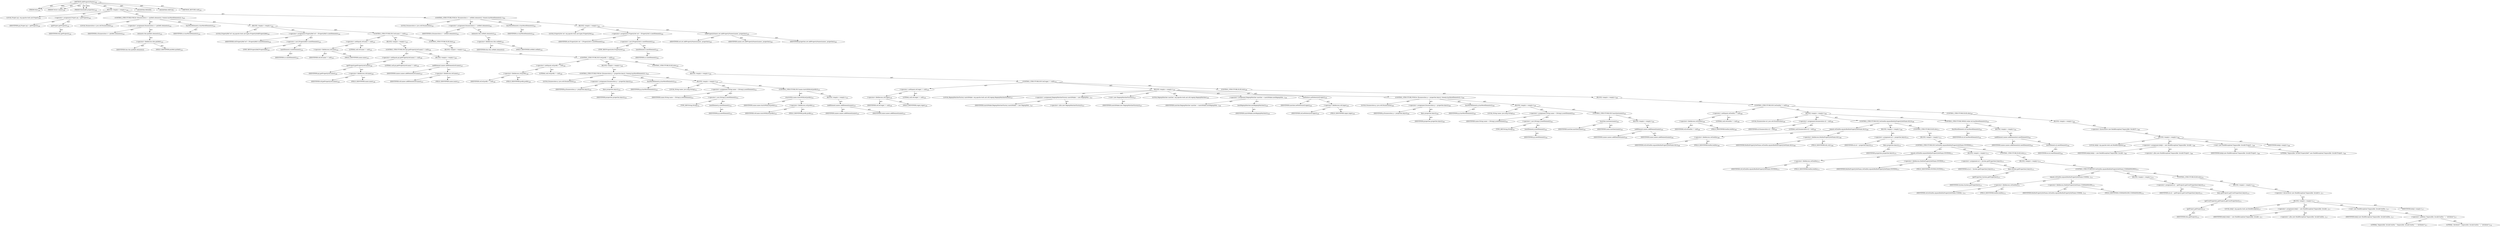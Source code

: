 digraph "addPropertyNames" {  
"111669149715" [label = <(METHOD,addPropertyNames)<SUB>239</SUB>> ]
"115964117008" [label = <(PARAM,this)<SUB>239</SUB>> ]
"115964117031" [label = <(PARAM,Vector names)<SUB>239</SUB>> ]
"115964117032" [label = <(PARAM,Hashtable properties)<SUB>239</SUB>> ]
"25769803810" [label = <(BLOCK,&lt;empty&gt;,&lt;empty&gt;)<SUB>239</SUB>> ]
"94489280531" [label = <(LOCAL,Project prj: org.apache.tools.ant.Project)<SUB>240</SUB>> ]
"30064771221" [label = <(&lt;operator&gt;.assignment,Project prj = getProject())<SUB>240</SUB>> ]
"68719476884" [label = <(IDENTIFIER,prj,Project prj = getProject())<SUB>240</SUB>> ]
"30064771222" [label = <(getProject,getProject())<SUB>240</SUB>> ]
"68719476766" [label = <(IDENTIFIER,this,getProject())<SUB>240</SUB>> ]
"47244640268" [label = <(CONTROL_STRUCTURE,FOR,for (Enumeration e = ptyRefs.elements(); Some(e.hasMoreElements()); ))<SUB>243</SUB>> ]
"94489280532" [label = <(LOCAL,Enumeration e: java.util.Enumeration)<SUB>243</SUB>> ]
"30064771223" [label = <(&lt;operator&gt;.assignment,Enumeration e = ptyRefs.elements())<SUB>243</SUB>> ]
"68719476885" [label = <(IDENTIFIER,e,Enumeration e = ptyRefs.elements())<SUB>243</SUB>> ]
"30064771224" [label = <(elements,this.ptyRefs.elements())<SUB>243</SUB>> ]
"30064771225" [label = <(&lt;operator&gt;.fieldAccess,this.ptyRefs)<SUB>243</SUB>> ]
"68719476886" [label = <(IDENTIFIER,this,this.ptyRefs.elements())> ]
"55834574871" [label = <(FIELD_IDENTIFIER,ptyRefs,ptyRefs)<SUB>243</SUB>> ]
"30064771226" [label = <(hasMoreElements,e.hasMoreElements())<SUB>243</SUB>> ]
"68719476887" [label = <(IDENTIFIER,e,e.hasMoreElements())<SUB>243</SUB>> ]
"25769803811" [label = <(BLOCK,&lt;empty&gt;,&lt;empty&gt;)<SUB>243</SUB>> ]
"94489280533" [label = <(LOCAL,PropertyRef ref: org.apache.tools.ant.types.PropertySet$PropertyRef)<SUB>244</SUB>> ]
"30064771227" [label = <(&lt;operator&gt;.assignment,PropertyRef ref = (PropertyRef) e.nextElement())<SUB>244</SUB>> ]
"68719476888" [label = <(IDENTIFIER,ref,PropertyRef ref = (PropertyRef) e.nextElement())<SUB>244</SUB>> ]
"30064771228" [label = <(&lt;operator&gt;.cast,(PropertyRef) e.nextElement())<SUB>244</SUB>> ]
"180388626433" [label = <(TYPE_REF,PropertyRef,PropertyRef)<SUB>244</SUB>> ]
"30064771229" [label = <(nextElement,e.nextElement())<SUB>244</SUB>> ]
"68719476889" [label = <(IDENTIFIER,e,e.nextElement())<SUB>244</SUB>> ]
"47244640269" [label = <(CONTROL_STRUCTURE,IF,if (ref.name != null))<SUB>245</SUB>> ]
"30064771230" [label = <(&lt;operator&gt;.notEquals,ref.name != null)<SUB>245</SUB>> ]
"30064771231" [label = <(&lt;operator&gt;.fieldAccess,ref.name)<SUB>245</SUB>> ]
"68719476890" [label = <(IDENTIFIER,ref,ref.name != null)<SUB>245</SUB>> ]
"55834574872" [label = <(FIELD_IDENTIFIER,name,name)<SUB>245</SUB>> ]
"90194313239" [label = <(LITERAL,null,ref.name != null)<SUB>245</SUB>> ]
"25769803812" [label = <(BLOCK,&lt;empty&gt;,&lt;empty&gt;)<SUB>245</SUB>> ]
"47244640270" [label = <(CONTROL_STRUCTURE,IF,if (prj.getProperty(ref.name) != null))<SUB>246</SUB>> ]
"30064771232" [label = <(&lt;operator&gt;.notEquals,prj.getProperty(ref.name) != null)<SUB>246</SUB>> ]
"30064771233" [label = <(getProperty,getProperty(ref.name))<SUB>246</SUB>> ]
"68719476891" [label = <(IDENTIFIER,prj,getProperty(ref.name))<SUB>246</SUB>> ]
"30064771234" [label = <(&lt;operator&gt;.fieldAccess,ref.name)<SUB>246</SUB>> ]
"68719476892" [label = <(IDENTIFIER,ref,getProperty(ref.name))<SUB>246</SUB>> ]
"55834574873" [label = <(FIELD_IDENTIFIER,name,name)<SUB>246</SUB>> ]
"90194313240" [label = <(LITERAL,null,prj.getProperty(ref.name) != null)<SUB>246</SUB>> ]
"25769803813" [label = <(BLOCK,&lt;empty&gt;,&lt;empty&gt;)<SUB>246</SUB>> ]
"30064771235" [label = <(addElement,names.addElement(ref.name))<SUB>247</SUB>> ]
"68719476893" [label = <(IDENTIFIER,names,names.addElement(ref.name))<SUB>247</SUB>> ]
"30064771236" [label = <(&lt;operator&gt;.fieldAccess,ref.name)<SUB>247</SUB>> ]
"68719476894" [label = <(IDENTIFIER,ref,names.addElement(ref.name))<SUB>247</SUB>> ]
"55834574874" [label = <(FIELD_IDENTIFIER,name,name)<SUB>247</SUB>> ]
"47244640271" [label = <(CONTROL_STRUCTURE,ELSE,else)<SUB>249</SUB>> ]
"25769803814" [label = <(BLOCK,&lt;empty&gt;,&lt;empty&gt;)<SUB>249</SUB>> ]
"47244640272" [label = <(CONTROL_STRUCTURE,IF,if (ref.prefix != null))<SUB>249</SUB>> ]
"30064771237" [label = <(&lt;operator&gt;.notEquals,ref.prefix != null)<SUB>249</SUB>> ]
"30064771238" [label = <(&lt;operator&gt;.fieldAccess,ref.prefix)<SUB>249</SUB>> ]
"68719476895" [label = <(IDENTIFIER,ref,ref.prefix != null)<SUB>249</SUB>> ]
"55834574875" [label = <(FIELD_IDENTIFIER,prefix,prefix)<SUB>249</SUB>> ]
"90194313241" [label = <(LITERAL,null,ref.prefix != null)<SUB>249</SUB>> ]
"25769803815" [label = <(BLOCK,&lt;empty&gt;,&lt;empty&gt;)<SUB>249</SUB>> ]
"47244640273" [label = <(CONTROL_STRUCTURE,FOR,for (Enumeration p = properties.keys(); Some(p.hasMoreElements()); ))<SUB>250</SUB>> ]
"94489280534" [label = <(LOCAL,Enumeration p: java.util.Enumeration)<SUB>250</SUB>> ]
"30064771239" [label = <(&lt;operator&gt;.assignment,Enumeration p = properties.keys())<SUB>250</SUB>> ]
"68719476896" [label = <(IDENTIFIER,p,Enumeration p = properties.keys())<SUB>250</SUB>> ]
"30064771240" [label = <(keys,properties.keys())<SUB>250</SUB>> ]
"68719476897" [label = <(IDENTIFIER,properties,properties.keys())<SUB>250</SUB>> ]
"30064771241" [label = <(hasMoreElements,p.hasMoreElements())<SUB>250</SUB>> ]
"68719476898" [label = <(IDENTIFIER,p,p.hasMoreElements())<SUB>250</SUB>> ]
"25769803816" [label = <(BLOCK,&lt;empty&gt;,&lt;empty&gt;)<SUB>250</SUB>> ]
"94489280535" [label = <(LOCAL,String name: java.lang.String)<SUB>251</SUB>> ]
"30064771242" [label = <(&lt;operator&gt;.assignment,String name = (String) p.nextElement())<SUB>251</SUB>> ]
"68719476899" [label = <(IDENTIFIER,name,String name = (String) p.nextElement())<SUB>251</SUB>> ]
"30064771243" [label = <(&lt;operator&gt;.cast,(String) p.nextElement())<SUB>251</SUB>> ]
"180388626434" [label = <(TYPE_REF,String,String)<SUB>251</SUB>> ]
"30064771244" [label = <(nextElement,p.nextElement())<SUB>251</SUB>> ]
"68719476900" [label = <(IDENTIFIER,p,p.nextElement())<SUB>251</SUB>> ]
"47244640274" [label = <(CONTROL_STRUCTURE,IF,if (name.startsWith(ref.prefix)))<SUB>252</SUB>> ]
"30064771245" [label = <(startsWith,name.startsWith(ref.prefix))<SUB>252</SUB>> ]
"68719476901" [label = <(IDENTIFIER,name,name.startsWith(ref.prefix))<SUB>252</SUB>> ]
"30064771246" [label = <(&lt;operator&gt;.fieldAccess,ref.prefix)<SUB>252</SUB>> ]
"68719476902" [label = <(IDENTIFIER,ref,name.startsWith(ref.prefix))<SUB>252</SUB>> ]
"55834574876" [label = <(FIELD_IDENTIFIER,prefix,prefix)<SUB>252</SUB>> ]
"25769803817" [label = <(BLOCK,&lt;empty&gt;,&lt;empty&gt;)<SUB>252</SUB>> ]
"30064771247" [label = <(addElement,names.addElement(name))<SUB>253</SUB>> ]
"68719476903" [label = <(IDENTIFIER,names,names.addElement(name))<SUB>253</SUB>> ]
"68719476904" [label = <(IDENTIFIER,name,names.addElement(name))<SUB>253</SUB>> ]
"47244640275" [label = <(CONTROL_STRUCTURE,ELSE,else)<SUB>256</SUB>> ]
"25769803818" [label = <(BLOCK,&lt;empty&gt;,&lt;empty&gt;)<SUB>256</SUB>> ]
"47244640276" [label = <(CONTROL_STRUCTURE,IF,if (ref.regex != null))<SUB>256</SUB>> ]
"30064771248" [label = <(&lt;operator&gt;.notEquals,ref.regex != null)<SUB>256</SUB>> ]
"30064771249" [label = <(&lt;operator&gt;.fieldAccess,ref.regex)<SUB>256</SUB>> ]
"68719476905" [label = <(IDENTIFIER,ref,ref.regex != null)<SUB>256</SUB>> ]
"55834574877" [label = <(FIELD_IDENTIFIER,regex,regex)<SUB>256</SUB>> ]
"90194313242" [label = <(LITERAL,null,ref.regex != null)<SUB>256</SUB>> ]
"25769803819" [label = <(BLOCK,&lt;empty&gt;,&lt;empty&gt;)<SUB>256</SUB>> ]
"94489280536" [label = <(LOCAL,RegexpMatcherFactory matchMaker: org.apache.tools.ant.util.regexp.RegexpMatcherFactory)<SUB>257</SUB>> ]
"30064771250" [label = <(&lt;operator&gt;.assignment,RegexpMatcherFactory matchMaker = new RegexpMat...)<SUB>257</SUB>> ]
"68719476906" [label = <(IDENTIFIER,matchMaker,RegexpMatcherFactory matchMaker = new RegexpMat...)<SUB>257</SUB>> ]
"30064771251" [label = <(&lt;operator&gt;.alloc,new RegexpMatcherFactory())<SUB>257</SUB>> ]
"30064771252" [label = <(&lt;init&gt;,new RegexpMatcherFactory())<SUB>257</SUB>> ]
"68719476907" [label = <(IDENTIFIER,matchMaker,new RegexpMatcherFactory())<SUB>257</SUB>> ]
"94489280537" [label = <(LOCAL,RegexpMatcher matcher: org.apache.tools.ant.util.regexp.RegexpMatcher)<SUB>258</SUB>> ]
"30064771253" [label = <(&lt;operator&gt;.assignment,RegexpMatcher matcher = matchMaker.newRegexpMat...)<SUB>258</SUB>> ]
"68719476908" [label = <(IDENTIFIER,matcher,RegexpMatcher matcher = matchMaker.newRegexpMat...)<SUB>258</SUB>> ]
"30064771254" [label = <(newRegexpMatcher,newRegexpMatcher())<SUB>258</SUB>> ]
"68719476909" [label = <(IDENTIFIER,matchMaker,newRegexpMatcher())<SUB>258</SUB>> ]
"30064771255" [label = <(setPattern,setPattern(ref.regex))<SUB>259</SUB>> ]
"68719476910" [label = <(IDENTIFIER,matcher,setPattern(ref.regex))<SUB>259</SUB>> ]
"30064771256" [label = <(&lt;operator&gt;.fieldAccess,ref.regex)<SUB>259</SUB>> ]
"68719476911" [label = <(IDENTIFIER,ref,setPattern(ref.regex))<SUB>259</SUB>> ]
"55834574878" [label = <(FIELD_IDENTIFIER,regex,regex)<SUB>259</SUB>> ]
"47244640277" [label = <(CONTROL_STRUCTURE,FOR,for (Enumeration p = properties.keys(); Some(p.hasMoreElements()); ))<SUB>260</SUB>> ]
"94489280538" [label = <(LOCAL,Enumeration p: java.util.Enumeration)<SUB>260</SUB>> ]
"30064771257" [label = <(&lt;operator&gt;.assignment,Enumeration p = properties.keys())<SUB>260</SUB>> ]
"68719476912" [label = <(IDENTIFIER,p,Enumeration p = properties.keys())<SUB>260</SUB>> ]
"30064771258" [label = <(keys,properties.keys())<SUB>260</SUB>> ]
"68719476913" [label = <(IDENTIFIER,properties,properties.keys())<SUB>260</SUB>> ]
"30064771259" [label = <(hasMoreElements,p.hasMoreElements())<SUB>260</SUB>> ]
"68719476914" [label = <(IDENTIFIER,p,p.hasMoreElements())<SUB>260</SUB>> ]
"25769803820" [label = <(BLOCK,&lt;empty&gt;,&lt;empty&gt;)<SUB>260</SUB>> ]
"94489280539" [label = <(LOCAL,String name: java.lang.String)<SUB>261</SUB>> ]
"30064771260" [label = <(&lt;operator&gt;.assignment,String name = (String) p.nextElement())<SUB>261</SUB>> ]
"68719476915" [label = <(IDENTIFIER,name,String name = (String) p.nextElement())<SUB>261</SUB>> ]
"30064771261" [label = <(&lt;operator&gt;.cast,(String) p.nextElement())<SUB>261</SUB>> ]
"180388626435" [label = <(TYPE_REF,String,String)<SUB>261</SUB>> ]
"30064771262" [label = <(nextElement,p.nextElement())<SUB>261</SUB>> ]
"68719476916" [label = <(IDENTIFIER,p,p.nextElement())<SUB>261</SUB>> ]
"47244640278" [label = <(CONTROL_STRUCTURE,IF,if (matches(name)))<SUB>262</SUB>> ]
"30064771263" [label = <(matches,matches(name))<SUB>262</SUB>> ]
"68719476917" [label = <(IDENTIFIER,matcher,matches(name))<SUB>262</SUB>> ]
"68719476918" [label = <(IDENTIFIER,name,matches(name))<SUB>262</SUB>> ]
"25769803821" [label = <(BLOCK,&lt;empty&gt;,&lt;empty&gt;)<SUB>262</SUB>> ]
"30064771264" [label = <(addElement,names.addElement(name))<SUB>263</SUB>> ]
"68719476919" [label = <(IDENTIFIER,names,names.addElement(name))<SUB>263</SUB>> ]
"68719476920" [label = <(IDENTIFIER,name,names.addElement(name))<SUB>263</SUB>> ]
"47244640279" [label = <(CONTROL_STRUCTURE,ELSE,else)<SUB>266</SUB>> ]
"25769803822" [label = <(BLOCK,&lt;empty&gt;,&lt;empty&gt;)<SUB>266</SUB>> ]
"47244640280" [label = <(CONTROL_STRUCTURE,IF,if (ref.builtin != null))<SUB>266</SUB>> ]
"30064771265" [label = <(&lt;operator&gt;.notEquals,ref.builtin != null)<SUB>266</SUB>> ]
"30064771266" [label = <(&lt;operator&gt;.fieldAccess,ref.builtin)<SUB>266</SUB>> ]
"68719476921" [label = <(IDENTIFIER,ref,ref.builtin != null)<SUB>266</SUB>> ]
"55834574879" [label = <(FIELD_IDENTIFIER,builtin,builtin)<SUB>266</SUB>> ]
"90194313243" [label = <(LITERAL,null,ref.builtin != null)<SUB>266</SUB>> ]
"25769803823" [label = <(BLOCK,&lt;empty&gt;,&lt;empty&gt;)<SUB>266</SUB>> ]
"94489280540" [label = <(LOCAL,Enumeration e2: java.util.Enumeration)<SUB>268</SUB>> ]
"30064771267" [label = <(&lt;operator&gt;.assignment,Enumeration e2 = null)<SUB>268</SUB>> ]
"68719476922" [label = <(IDENTIFIER,e2,Enumeration e2 = null)<SUB>268</SUB>> ]
"90194313244" [label = <(LITERAL,null,Enumeration e2 = null)<SUB>268</SUB>> ]
"47244640281" [label = <(CONTROL_STRUCTURE,IF,if (ref.builtin.equals(BuiltinPropertySetName.ALL)))<SUB>269</SUB>> ]
"30064771268" [label = <(equals,ref.builtin.equals(BuiltinPropertySetName.ALL))<SUB>269</SUB>> ]
"30064771269" [label = <(&lt;operator&gt;.fieldAccess,ref.builtin)<SUB>269</SUB>> ]
"68719476923" [label = <(IDENTIFIER,ref,ref.builtin.equals(BuiltinPropertySetName.ALL))<SUB>269</SUB>> ]
"55834574880" [label = <(FIELD_IDENTIFIER,builtin,builtin)<SUB>269</SUB>> ]
"30064771270" [label = <(&lt;operator&gt;.fieldAccess,BuiltinPropertySetName.ALL)<SUB>269</SUB>> ]
"68719476924" [label = <(IDENTIFIER,BuiltinPropertySetName,ref.builtin.equals(BuiltinPropertySetName.ALL))<SUB>269</SUB>> ]
"55834574881" [label = <(FIELD_IDENTIFIER,ALL,ALL)<SUB>269</SUB>> ]
"25769803824" [label = <(BLOCK,&lt;empty&gt;,&lt;empty&gt;)<SUB>269</SUB>> ]
"30064771271" [label = <(&lt;operator&gt;.assignment,e2 = properties.keys())<SUB>270</SUB>> ]
"68719476925" [label = <(IDENTIFIER,e2,e2 = properties.keys())<SUB>270</SUB>> ]
"30064771272" [label = <(keys,properties.keys())<SUB>270</SUB>> ]
"68719476926" [label = <(IDENTIFIER,properties,properties.keys())<SUB>270</SUB>> ]
"47244640282" [label = <(CONTROL_STRUCTURE,ELSE,else)<SUB>271</SUB>> ]
"25769803825" [label = <(BLOCK,&lt;empty&gt;,&lt;empty&gt;)<SUB>271</SUB>> ]
"47244640283" [label = <(CONTROL_STRUCTURE,IF,if (ref.builtin.equals(BuiltinPropertySetName.SYSTEM)))<SUB>271</SUB>> ]
"30064771273" [label = <(equals,ref.builtin.equals(BuiltinPropertySetName.SYSTEM))<SUB>271</SUB>> ]
"30064771274" [label = <(&lt;operator&gt;.fieldAccess,ref.builtin)<SUB>271</SUB>> ]
"68719476927" [label = <(IDENTIFIER,ref,ref.builtin.equals(BuiltinPropertySetName.SYSTEM))<SUB>271</SUB>> ]
"55834574882" [label = <(FIELD_IDENTIFIER,builtin,builtin)<SUB>271</SUB>> ]
"30064771275" [label = <(&lt;operator&gt;.fieldAccess,BuiltinPropertySetName.SYSTEM)<SUB>271</SUB>> ]
"68719476928" [label = <(IDENTIFIER,BuiltinPropertySetName,ref.builtin.equals(BuiltinPropertySetName.SYSTEM))<SUB>271</SUB>> ]
"55834574883" [label = <(FIELD_IDENTIFIER,SYSTEM,SYSTEM)<SUB>271</SUB>> ]
"25769803826" [label = <(BLOCK,&lt;empty&gt;,&lt;empty&gt;)<SUB>271</SUB>> ]
"30064771276" [label = <(&lt;operator&gt;.assignment,e2 = System.getProperties().keys())<SUB>272</SUB>> ]
"68719476929" [label = <(IDENTIFIER,e2,e2 = System.getProperties().keys())<SUB>272</SUB>> ]
"30064771277" [label = <(keys,System.getProperties().keys())<SUB>272</SUB>> ]
"30064771278" [label = <(getProperties,System.getProperties())<SUB>272</SUB>> ]
"68719476930" [label = <(IDENTIFIER,System,System.getProperties())<SUB>272</SUB>> ]
"47244640284" [label = <(CONTROL_STRUCTURE,ELSE,else)<SUB>273</SUB>> ]
"25769803827" [label = <(BLOCK,&lt;empty&gt;,&lt;empty&gt;)<SUB>273</SUB>> ]
"47244640285" [label = <(CONTROL_STRUCTURE,IF,if (ref.builtin.equals(BuiltinPropertySetName.COMMANDLINE)))<SUB>273</SUB>> ]
"30064771279" [label = <(equals,ref.builtin.equals(BuiltinPropertySetName.COMMA...)<SUB>273</SUB>> ]
"30064771280" [label = <(&lt;operator&gt;.fieldAccess,ref.builtin)<SUB>273</SUB>> ]
"68719476931" [label = <(IDENTIFIER,ref,ref.builtin.equals(BuiltinPropertySetName.COMMA...)<SUB>273</SUB>> ]
"55834574884" [label = <(FIELD_IDENTIFIER,builtin,builtin)<SUB>273</SUB>> ]
"30064771281" [label = <(&lt;operator&gt;.fieldAccess,BuiltinPropertySetName.COMMANDLINE)<SUB>273</SUB>> ]
"68719476932" [label = <(IDENTIFIER,BuiltinPropertySetName,ref.builtin.equals(BuiltinPropertySetName.COMMA...)<SUB>273</SUB>> ]
"55834574885" [label = <(FIELD_IDENTIFIER,COMMANDLINE,COMMANDLINE)<SUB>274</SUB>> ]
"25769803828" [label = <(BLOCK,&lt;empty&gt;,&lt;empty&gt;)<SUB>274</SUB>> ]
"30064771282" [label = <(&lt;operator&gt;.assignment,e2 = getProject().getUserProperties().keys())<SUB>275</SUB>> ]
"68719476933" [label = <(IDENTIFIER,e2,e2 = getProject().getUserProperties().keys())<SUB>275</SUB>> ]
"30064771283" [label = <(keys,getProject().getUserProperties().keys())<SUB>275</SUB>> ]
"30064771284" [label = <(getUserProperties,getProject().getUserProperties())<SUB>275</SUB>> ]
"30064771285" [label = <(getProject,getProject())<SUB>275</SUB>> ]
"68719476767" [label = <(IDENTIFIER,this,getProject())<SUB>275</SUB>> ]
"47244640286" [label = <(CONTROL_STRUCTURE,ELSE,else)<SUB>276</SUB>> ]
"25769803829" [label = <(BLOCK,&lt;empty&gt;,&lt;empty&gt;)<SUB>276</SUB>> ]
"30064771286" [label = <(&lt;operator&gt;.throw,throw new BuildException(&quot;Impossible: Invalid b...)<SUB>277</SUB>> ]
"25769803830" [label = <(BLOCK,&lt;empty&gt;,&lt;empty&gt;)<SUB>277</SUB>> ]
"94489280541" [label = <(LOCAL,$obj3: org.apache.tools.ant.BuildException)<SUB>277</SUB>> ]
"30064771287" [label = <(&lt;operator&gt;.assignment,$obj3 = new BuildException(&quot;Impossible: Invalid...)<SUB>277</SUB>> ]
"68719476934" [label = <(IDENTIFIER,$obj3,$obj3 = new BuildException(&quot;Impossible: Invalid...)<SUB>277</SUB>> ]
"30064771288" [label = <(&lt;operator&gt;.alloc,new BuildException(&quot;Impossible: Invalid builtin...)<SUB>277</SUB>> ]
"30064771289" [label = <(&lt;init&gt;,new BuildException(&quot;Impossible: Invalid builtin...)<SUB>277</SUB>> ]
"68719476935" [label = <(IDENTIFIER,$obj3,new BuildException(&quot;Impossible: Invalid builtin...)<SUB>277</SUB>> ]
"30064771290" [label = <(&lt;operator&gt;.addition,&quot;Impossible: Invalid builtin &quot; + &quot;attribute!&quot;)<SUB>277</SUB>> ]
"90194313245" [label = <(LITERAL,&quot;Impossible: Invalid builtin &quot;,&quot;Impossible: Invalid builtin &quot; + &quot;attribute!&quot;)<SUB>277</SUB>> ]
"90194313246" [label = <(LITERAL,&quot;attribute!&quot;,&quot;Impossible: Invalid builtin &quot; + &quot;attribute!&quot;)<SUB>278</SUB>> ]
"68719476936" [label = <(IDENTIFIER,$obj3,&lt;empty&gt;)<SUB>277</SUB>> ]
"47244640287" [label = <(CONTROL_STRUCTURE,WHILE,while (e2.hasMoreElements()))<SUB>281</SUB>> ]
"30064771291" [label = <(hasMoreElements,e2.hasMoreElements())<SUB>281</SUB>> ]
"68719476937" [label = <(IDENTIFIER,e2,e2.hasMoreElements())<SUB>281</SUB>> ]
"25769803831" [label = <(BLOCK,&lt;empty&gt;,&lt;empty&gt;)<SUB>281</SUB>> ]
"30064771292" [label = <(addElement,names.addElement(e2.nextElement()))<SUB>282</SUB>> ]
"68719476938" [label = <(IDENTIFIER,names,names.addElement(e2.nextElement()))<SUB>282</SUB>> ]
"30064771293" [label = <(nextElement,e2.nextElement())<SUB>282</SUB>> ]
"68719476939" [label = <(IDENTIFIER,e2,e2.nextElement())<SUB>282</SUB>> ]
"47244640288" [label = <(CONTROL_STRUCTURE,ELSE,else)<SUB>285</SUB>> ]
"25769803832" [label = <(BLOCK,&lt;empty&gt;,&lt;empty&gt;)<SUB>285</SUB>> ]
"30064771294" [label = <(&lt;operator&gt;.throw,throw new BuildException(&quot;Impossible: Invalid P...)<SUB>286</SUB>> ]
"25769803833" [label = <(BLOCK,&lt;empty&gt;,&lt;empty&gt;)<SUB>286</SUB>> ]
"94489280542" [label = <(LOCAL,$obj4: org.apache.tools.ant.BuildException)<SUB>286</SUB>> ]
"30064771295" [label = <(&lt;operator&gt;.assignment,$obj4 = new BuildException(&quot;Impossible: Invalid...)<SUB>286</SUB>> ]
"68719476940" [label = <(IDENTIFIER,$obj4,$obj4 = new BuildException(&quot;Impossible: Invalid...)<SUB>286</SUB>> ]
"30064771296" [label = <(&lt;operator&gt;.alloc,new BuildException(&quot;Impossible: Invalid Propert...)<SUB>286</SUB>> ]
"30064771297" [label = <(&lt;init&gt;,new BuildException(&quot;Impossible: Invalid Propert...)<SUB>286</SUB>> ]
"68719476941" [label = <(IDENTIFIER,$obj4,new BuildException(&quot;Impossible: Invalid Propert...)<SUB>286</SUB>> ]
"90194313247" [label = <(LITERAL,&quot;Impossible: Invalid PropertyRef!&quot;,new BuildException(&quot;Impossible: Invalid Propert...)<SUB>286</SUB>> ]
"68719476942" [label = <(IDENTIFIER,$obj4,&lt;empty&gt;)<SUB>286</SUB>> ]
"47244640289" [label = <(CONTROL_STRUCTURE,FOR,for (Enumeration e = setRefs.elements(); Some(e.hasMoreElements()); ))<SUB>291</SUB>> ]
"94489280543" [label = <(LOCAL,Enumeration e: java.util.Enumeration)<SUB>291</SUB>> ]
"30064771298" [label = <(&lt;operator&gt;.assignment,Enumeration e = setRefs.elements())<SUB>291</SUB>> ]
"68719476943" [label = <(IDENTIFIER,e,Enumeration e = setRefs.elements())<SUB>291</SUB>> ]
"30064771299" [label = <(elements,this.setRefs.elements())<SUB>291</SUB>> ]
"30064771300" [label = <(&lt;operator&gt;.fieldAccess,this.setRefs)<SUB>291</SUB>> ]
"68719476944" [label = <(IDENTIFIER,this,this.setRefs.elements())> ]
"55834574886" [label = <(FIELD_IDENTIFIER,setRefs,setRefs)<SUB>291</SUB>> ]
"30064771301" [label = <(hasMoreElements,e.hasMoreElements())<SUB>291</SUB>> ]
"68719476945" [label = <(IDENTIFIER,e,e.hasMoreElements())<SUB>291</SUB>> ]
"25769803834" [label = <(BLOCK,&lt;empty&gt;,&lt;empty&gt;)<SUB>291</SUB>> ]
"94489280544" [label = <(LOCAL,PropertySet set: org.apache.tools.ant.types.PropertySet)<SUB>292</SUB>> ]
"30064771302" [label = <(&lt;operator&gt;.assignment,PropertySet set = (PropertySet) e.nextElement())<SUB>292</SUB>> ]
"68719476946" [label = <(IDENTIFIER,set,PropertySet set = (PropertySet) e.nextElement())<SUB>292</SUB>> ]
"30064771303" [label = <(&lt;operator&gt;.cast,(PropertySet) e.nextElement())<SUB>292</SUB>> ]
"180388626436" [label = <(TYPE_REF,PropertySet,PropertySet)<SUB>292</SUB>> ]
"30064771304" [label = <(nextElement,e.nextElement())<SUB>292</SUB>> ]
"68719476947" [label = <(IDENTIFIER,e,e.nextElement())<SUB>292</SUB>> ]
"30064771305" [label = <(addPropertyNames,set.addPropertyNames(names, properties))<SUB>293</SUB>> ]
"68719476948" [label = <(IDENTIFIER,set,set.addPropertyNames(names, properties))<SUB>293</SUB>> ]
"68719476949" [label = <(IDENTIFIER,names,set.addPropertyNames(names, properties))<SUB>293</SUB>> ]
"68719476950" [label = <(IDENTIFIER,properties,set.addPropertyNames(names, properties))<SUB>293</SUB>> ]
"133143986225" [label = <(MODIFIER,PRIVATE)> ]
"133143986226" [label = <(MODIFIER,VIRTUAL)> ]
"128849018899" [label = <(METHOD_RETURN,void)<SUB>239</SUB>> ]
  "111669149715" -> "115964117008"  [ label = "AST: "] 
  "111669149715" -> "115964117031"  [ label = "AST: "] 
  "111669149715" -> "115964117032"  [ label = "AST: "] 
  "111669149715" -> "25769803810"  [ label = "AST: "] 
  "111669149715" -> "133143986225"  [ label = "AST: "] 
  "111669149715" -> "133143986226"  [ label = "AST: "] 
  "111669149715" -> "128849018899"  [ label = "AST: "] 
  "25769803810" -> "94489280531"  [ label = "AST: "] 
  "25769803810" -> "30064771221"  [ label = "AST: "] 
  "25769803810" -> "47244640268"  [ label = "AST: "] 
  "25769803810" -> "47244640289"  [ label = "AST: "] 
  "30064771221" -> "68719476884"  [ label = "AST: "] 
  "30064771221" -> "30064771222"  [ label = "AST: "] 
  "30064771222" -> "68719476766"  [ label = "AST: "] 
  "47244640268" -> "94489280532"  [ label = "AST: "] 
  "47244640268" -> "30064771223"  [ label = "AST: "] 
  "47244640268" -> "30064771226"  [ label = "AST: "] 
  "47244640268" -> "25769803811"  [ label = "AST: "] 
  "30064771223" -> "68719476885"  [ label = "AST: "] 
  "30064771223" -> "30064771224"  [ label = "AST: "] 
  "30064771224" -> "30064771225"  [ label = "AST: "] 
  "30064771225" -> "68719476886"  [ label = "AST: "] 
  "30064771225" -> "55834574871"  [ label = "AST: "] 
  "30064771226" -> "68719476887"  [ label = "AST: "] 
  "25769803811" -> "94489280533"  [ label = "AST: "] 
  "25769803811" -> "30064771227"  [ label = "AST: "] 
  "25769803811" -> "47244640269"  [ label = "AST: "] 
  "30064771227" -> "68719476888"  [ label = "AST: "] 
  "30064771227" -> "30064771228"  [ label = "AST: "] 
  "30064771228" -> "180388626433"  [ label = "AST: "] 
  "30064771228" -> "30064771229"  [ label = "AST: "] 
  "30064771229" -> "68719476889"  [ label = "AST: "] 
  "47244640269" -> "30064771230"  [ label = "AST: "] 
  "47244640269" -> "25769803812"  [ label = "AST: "] 
  "47244640269" -> "47244640271"  [ label = "AST: "] 
  "30064771230" -> "30064771231"  [ label = "AST: "] 
  "30064771230" -> "90194313239"  [ label = "AST: "] 
  "30064771231" -> "68719476890"  [ label = "AST: "] 
  "30064771231" -> "55834574872"  [ label = "AST: "] 
  "25769803812" -> "47244640270"  [ label = "AST: "] 
  "47244640270" -> "30064771232"  [ label = "AST: "] 
  "47244640270" -> "25769803813"  [ label = "AST: "] 
  "30064771232" -> "30064771233"  [ label = "AST: "] 
  "30064771232" -> "90194313240"  [ label = "AST: "] 
  "30064771233" -> "68719476891"  [ label = "AST: "] 
  "30064771233" -> "30064771234"  [ label = "AST: "] 
  "30064771234" -> "68719476892"  [ label = "AST: "] 
  "30064771234" -> "55834574873"  [ label = "AST: "] 
  "25769803813" -> "30064771235"  [ label = "AST: "] 
  "30064771235" -> "68719476893"  [ label = "AST: "] 
  "30064771235" -> "30064771236"  [ label = "AST: "] 
  "30064771236" -> "68719476894"  [ label = "AST: "] 
  "30064771236" -> "55834574874"  [ label = "AST: "] 
  "47244640271" -> "25769803814"  [ label = "AST: "] 
  "25769803814" -> "47244640272"  [ label = "AST: "] 
  "47244640272" -> "30064771237"  [ label = "AST: "] 
  "47244640272" -> "25769803815"  [ label = "AST: "] 
  "47244640272" -> "47244640275"  [ label = "AST: "] 
  "30064771237" -> "30064771238"  [ label = "AST: "] 
  "30064771237" -> "90194313241"  [ label = "AST: "] 
  "30064771238" -> "68719476895"  [ label = "AST: "] 
  "30064771238" -> "55834574875"  [ label = "AST: "] 
  "25769803815" -> "47244640273"  [ label = "AST: "] 
  "47244640273" -> "94489280534"  [ label = "AST: "] 
  "47244640273" -> "30064771239"  [ label = "AST: "] 
  "47244640273" -> "30064771241"  [ label = "AST: "] 
  "47244640273" -> "25769803816"  [ label = "AST: "] 
  "30064771239" -> "68719476896"  [ label = "AST: "] 
  "30064771239" -> "30064771240"  [ label = "AST: "] 
  "30064771240" -> "68719476897"  [ label = "AST: "] 
  "30064771241" -> "68719476898"  [ label = "AST: "] 
  "25769803816" -> "94489280535"  [ label = "AST: "] 
  "25769803816" -> "30064771242"  [ label = "AST: "] 
  "25769803816" -> "47244640274"  [ label = "AST: "] 
  "30064771242" -> "68719476899"  [ label = "AST: "] 
  "30064771242" -> "30064771243"  [ label = "AST: "] 
  "30064771243" -> "180388626434"  [ label = "AST: "] 
  "30064771243" -> "30064771244"  [ label = "AST: "] 
  "30064771244" -> "68719476900"  [ label = "AST: "] 
  "47244640274" -> "30064771245"  [ label = "AST: "] 
  "47244640274" -> "25769803817"  [ label = "AST: "] 
  "30064771245" -> "68719476901"  [ label = "AST: "] 
  "30064771245" -> "30064771246"  [ label = "AST: "] 
  "30064771246" -> "68719476902"  [ label = "AST: "] 
  "30064771246" -> "55834574876"  [ label = "AST: "] 
  "25769803817" -> "30064771247"  [ label = "AST: "] 
  "30064771247" -> "68719476903"  [ label = "AST: "] 
  "30064771247" -> "68719476904"  [ label = "AST: "] 
  "47244640275" -> "25769803818"  [ label = "AST: "] 
  "25769803818" -> "47244640276"  [ label = "AST: "] 
  "47244640276" -> "30064771248"  [ label = "AST: "] 
  "47244640276" -> "25769803819"  [ label = "AST: "] 
  "47244640276" -> "47244640279"  [ label = "AST: "] 
  "30064771248" -> "30064771249"  [ label = "AST: "] 
  "30064771248" -> "90194313242"  [ label = "AST: "] 
  "30064771249" -> "68719476905"  [ label = "AST: "] 
  "30064771249" -> "55834574877"  [ label = "AST: "] 
  "25769803819" -> "94489280536"  [ label = "AST: "] 
  "25769803819" -> "30064771250"  [ label = "AST: "] 
  "25769803819" -> "30064771252"  [ label = "AST: "] 
  "25769803819" -> "94489280537"  [ label = "AST: "] 
  "25769803819" -> "30064771253"  [ label = "AST: "] 
  "25769803819" -> "30064771255"  [ label = "AST: "] 
  "25769803819" -> "47244640277"  [ label = "AST: "] 
  "30064771250" -> "68719476906"  [ label = "AST: "] 
  "30064771250" -> "30064771251"  [ label = "AST: "] 
  "30064771252" -> "68719476907"  [ label = "AST: "] 
  "30064771253" -> "68719476908"  [ label = "AST: "] 
  "30064771253" -> "30064771254"  [ label = "AST: "] 
  "30064771254" -> "68719476909"  [ label = "AST: "] 
  "30064771255" -> "68719476910"  [ label = "AST: "] 
  "30064771255" -> "30064771256"  [ label = "AST: "] 
  "30064771256" -> "68719476911"  [ label = "AST: "] 
  "30064771256" -> "55834574878"  [ label = "AST: "] 
  "47244640277" -> "94489280538"  [ label = "AST: "] 
  "47244640277" -> "30064771257"  [ label = "AST: "] 
  "47244640277" -> "30064771259"  [ label = "AST: "] 
  "47244640277" -> "25769803820"  [ label = "AST: "] 
  "30064771257" -> "68719476912"  [ label = "AST: "] 
  "30064771257" -> "30064771258"  [ label = "AST: "] 
  "30064771258" -> "68719476913"  [ label = "AST: "] 
  "30064771259" -> "68719476914"  [ label = "AST: "] 
  "25769803820" -> "94489280539"  [ label = "AST: "] 
  "25769803820" -> "30064771260"  [ label = "AST: "] 
  "25769803820" -> "47244640278"  [ label = "AST: "] 
  "30064771260" -> "68719476915"  [ label = "AST: "] 
  "30064771260" -> "30064771261"  [ label = "AST: "] 
  "30064771261" -> "180388626435"  [ label = "AST: "] 
  "30064771261" -> "30064771262"  [ label = "AST: "] 
  "30064771262" -> "68719476916"  [ label = "AST: "] 
  "47244640278" -> "30064771263"  [ label = "AST: "] 
  "47244640278" -> "25769803821"  [ label = "AST: "] 
  "30064771263" -> "68719476917"  [ label = "AST: "] 
  "30064771263" -> "68719476918"  [ label = "AST: "] 
  "25769803821" -> "30064771264"  [ label = "AST: "] 
  "30064771264" -> "68719476919"  [ label = "AST: "] 
  "30064771264" -> "68719476920"  [ label = "AST: "] 
  "47244640279" -> "25769803822"  [ label = "AST: "] 
  "25769803822" -> "47244640280"  [ label = "AST: "] 
  "47244640280" -> "30064771265"  [ label = "AST: "] 
  "47244640280" -> "25769803823"  [ label = "AST: "] 
  "47244640280" -> "47244640288"  [ label = "AST: "] 
  "30064771265" -> "30064771266"  [ label = "AST: "] 
  "30064771265" -> "90194313243"  [ label = "AST: "] 
  "30064771266" -> "68719476921"  [ label = "AST: "] 
  "30064771266" -> "55834574879"  [ label = "AST: "] 
  "25769803823" -> "94489280540"  [ label = "AST: "] 
  "25769803823" -> "30064771267"  [ label = "AST: "] 
  "25769803823" -> "47244640281"  [ label = "AST: "] 
  "25769803823" -> "47244640287"  [ label = "AST: "] 
  "30064771267" -> "68719476922"  [ label = "AST: "] 
  "30064771267" -> "90194313244"  [ label = "AST: "] 
  "47244640281" -> "30064771268"  [ label = "AST: "] 
  "47244640281" -> "25769803824"  [ label = "AST: "] 
  "47244640281" -> "47244640282"  [ label = "AST: "] 
  "30064771268" -> "30064771269"  [ label = "AST: "] 
  "30064771268" -> "30064771270"  [ label = "AST: "] 
  "30064771269" -> "68719476923"  [ label = "AST: "] 
  "30064771269" -> "55834574880"  [ label = "AST: "] 
  "30064771270" -> "68719476924"  [ label = "AST: "] 
  "30064771270" -> "55834574881"  [ label = "AST: "] 
  "25769803824" -> "30064771271"  [ label = "AST: "] 
  "30064771271" -> "68719476925"  [ label = "AST: "] 
  "30064771271" -> "30064771272"  [ label = "AST: "] 
  "30064771272" -> "68719476926"  [ label = "AST: "] 
  "47244640282" -> "25769803825"  [ label = "AST: "] 
  "25769803825" -> "47244640283"  [ label = "AST: "] 
  "47244640283" -> "30064771273"  [ label = "AST: "] 
  "47244640283" -> "25769803826"  [ label = "AST: "] 
  "47244640283" -> "47244640284"  [ label = "AST: "] 
  "30064771273" -> "30064771274"  [ label = "AST: "] 
  "30064771273" -> "30064771275"  [ label = "AST: "] 
  "30064771274" -> "68719476927"  [ label = "AST: "] 
  "30064771274" -> "55834574882"  [ label = "AST: "] 
  "30064771275" -> "68719476928"  [ label = "AST: "] 
  "30064771275" -> "55834574883"  [ label = "AST: "] 
  "25769803826" -> "30064771276"  [ label = "AST: "] 
  "30064771276" -> "68719476929"  [ label = "AST: "] 
  "30064771276" -> "30064771277"  [ label = "AST: "] 
  "30064771277" -> "30064771278"  [ label = "AST: "] 
  "30064771278" -> "68719476930"  [ label = "AST: "] 
  "47244640284" -> "25769803827"  [ label = "AST: "] 
  "25769803827" -> "47244640285"  [ label = "AST: "] 
  "47244640285" -> "30064771279"  [ label = "AST: "] 
  "47244640285" -> "25769803828"  [ label = "AST: "] 
  "47244640285" -> "47244640286"  [ label = "AST: "] 
  "30064771279" -> "30064771280"  [ label = "AST: "] 
  "30064771279" -> "30064771281"  [ label = "AST: "] 
  "30064771280" -> "68719476931"  [ label = "AST: "] 
  "30064771280" -> "55834574884"  [ label = "AST: "] 
  "30064771281" -> "68719476932"  [ label = "AST: "] 
  "30064771281" -> "55834574885"  [ label = "AST: "] 
  "25769803828" -> "30064771282"  [ label = "AST: "] 
  "30064771282" -> "68719476933"  [ label = "AST: "] 
  "30064771282" -> "30064771283"  [ label = "AST: "] 
  "30064771283" -> "30064771284"  [ label = "AST: "] 
  "30064771284" -> "30064771285"  [ label = "AST: "] 
  "30064771285" -> "68719476767"  [ label = "AST: "] 
  "47244640286" -> "25769803829"  [ label = "AST: "] 
  "25769803829" -> "30064771286"  [ label = "AST: "] 
  "30064771286" -> "25769803830"  [ label = "AST: "] 
  "25769803830" -> "94489280541"  [ label = "AST: "] 
  "25769803830" -> "30064771287"  [ label = "AST: "] 
  "25769803830" -> "30064771289"  [ label = "AST: "] 
  "25769803830" -> "68719476936"  [ label = "AST: "] 
  "30064771287" -> "68719476934"  [ label = "AST: "] 
  "30064771287" -> "30064771288"  [ label = "AST: "] 
  "30064771289" -> "68719476935"  [ label = "AST: "] 
  "30064771289" -> "30064771290"  [ label = "AST: "] 
  "30064771290" -> "90194313245"  [ label = "AST: "] 
  "30064771290" -> "90194313246"  [ label = "AST: "] 
  "47244640287" -> "30064771291"  [ label = "AST: "] 
  "47244640287" -> "25769803831"  [ label = "AST: "] 
  "30064771291" -> "68719476937"  [ label = "AST: "] 
  "25769803831" -> "30064771292"  [ label = "AST: "] 
  "30064771292" -> "68719476938"  [ label = "AST: "] 
  "30064771292" -> "30064771293"  [ label = "AST: "] 
  "30064771293" -> "68719476939"  [ label = "AST: "] 
  "47244640288" -> "25769803832"  [ label = "AST: "] 
  "25769803832" -> "30064771294"  [ label = "AST: "] 
  "30064771294" -> "25769803833"  [ label = "AST: "] 
  "25769803833" -> "94489280542"  [ label = "AST: "] 
  "25769803833" -> "30064771295"  [ label = "AST: "] 
  "25769803833" -> "30064771297"  [ label = "AST: "] 
  "25769803833" -> "68719476942"  [ label = "AST: "] 
  "30064771295" -> "68719476940"  [ label = "AST: "] 
  "30064771295" -> "30064771296"  [ label = "AST: "] 
  "30064771297" -> "68719476941"  [ label = "AST: "] 
  "30064771297" -> "90194313247"  [ label = "AST: "] 
  "47244640289" -> "94489280543"  [ label = "AST: "] 
  "47244640289" -> "30064771298"  [ label = "AST: "] 
  "47244640289" -> "30064771301"  [ label = "AST: "] 
  "47244640289" -> "25769803834"  [ label = "AST: "] 
  "30064771298" -> "68719476943"  [ label = "AST: "] 
  "30064771298" -> "30064771299"  [ label = "AST: "] 
  "30064771299" -> "30064771300"  [ label = "AST: "] 
  "30064771300" -> "68719476944"  [ label = "AST: "] 
  "30064771300" -> "55834574886"  [ label = "AST: "] 
  "30064771301" -> "68719476945"  [ label = "AST: "] 
  "25769803834" -> "94489280544"  [ label = "AST: "] 
  "25769803834" -> "30064771302"  [ label = "AST: "] 
  "25769803834" -> "30064771305"  [ label = "AST: "] 
  "30064771302" -> "68719476946"  [ label = "AST: "] 
  "30064771302" -> "30064771303"  [ label = "AST: "] 
  "30064771303" -> "180388626436"  [ label = "AST: "] 
  "30064771303" -> "30064771304"  [ label = "AST: "] 
  "30064771304" -> "68719476947"  [ label = "AST: "] 
  "30064771305" -> "68719476948"  [ label = "AST: "] 
  "30064771305" -> "68719476949"  [ label = "AST: "] 
  "30064771305" -> "68719476950"  [ label = "AST: "] 
  "111669149715" -> "115964117008"  [ label = "DDG: "] 
  "111669149715" -> "115964117031"  [ label = "DDG: "] 
  "111669149715" -> "115964117032"  [ label = "DDG: "] 
}
